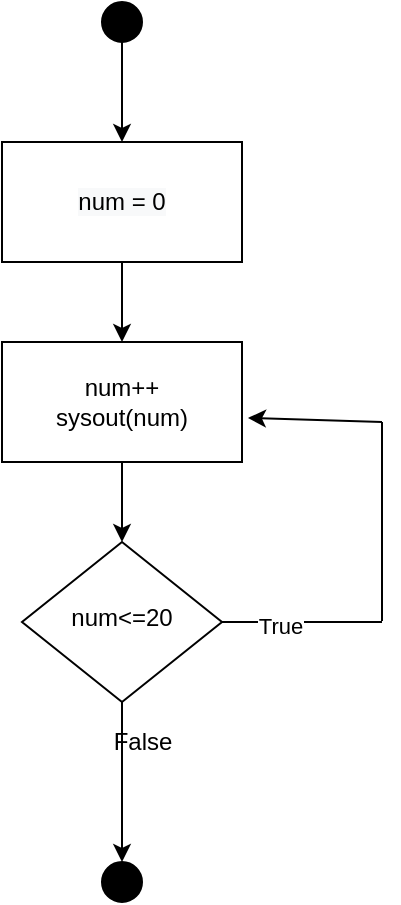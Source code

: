 <mxfile version="20.3.0" type="device"><diagram id="C5RBs43oDa-KdzZeNtuy" name="Page-1"><mxGraphModel dx="862" dy="553" grid="1" gridSize="10" guides="1" tooltips="1" connect="1" arrows="1" fold="1" page="1" pageScale="1" pageWidth="827" pageHeight="1169" math="0" shadow="0"><root><mxCell id="WIyWlLk6GJQsqaUBKTNV-0"/><mxCell id="WIyWlLk6GJQsqaUBKTNV-1" parent="WIyWlLk6GJQsqaUBKTNV-0"/><mxCell id="HJ36IkvKmh-2eW6Wj39j-4" value="" style="edgeStyle=orthogonalEdgeStyle;rounded=0;orthogonalLoop=1;jettySize=auto;html=1;" edge="1" parent="WIyWlLk6GJQsqaUBKTNV-1" source="s_5JLcISqoCM4-Z55uvl-0" target="HJ36IkvKmh-2eW6Wj39j-3"><mxGeometry relative="1" as="geometry"/></mxCell><mxCell id="s_5JLcISqoCM4-Z55uvl-0" value="" style="ellipse;whiteSpace=wrap;html=1;aspect=fixed;fillColor=#000000;" parent="WIyWlLk6GJQsqaUBKTNV-1" vertex="1"><mxGeometry x="210" width="20" height="20" as="geometry"/></mxCell><mxCell id="s_5JLcISqoCM4-Z55uvl-1" value="" style="ellipse;whiteSpace=wrap;html=1;aspect=fixed;fillColor=#000000;" parent="WIyWlLk6GJQsqaUBKTNV-1" vertex="1"><mxGeometry x="210" y="430" width="20" height="20" as="geometry"/></mxCell><mxCell id="HJ36IkvKmh-2eW6Wj39j-5" value="" style="edgeStyle=orthogonalEdgeStyle;rounded=0;orthogonalLoop=1;jettySize=auto;html=1;" edge="1" parent="WIyWlLk6GJQsqaUBKTNV-1" source="HJ36IkvKmh-2eW6Wj39j-3"><mxGeometry relative="1" as="geometry"><mxPoint x="220" y="170" as="targetPoint"/></mxGeometry></mxCell><mxCell id="HJ36IkvKmh-2eW6Wj39j-3" value="&lt;span style=&quot;color: rgb(0, 0, 0); font-family: Helvetica; font-size: 12px; font-style: normal; font-variant-ligatures: normal; font-variant-caps: normal; font-weight: 400; letter-spacing: normal; orphans: 2; text-align: center; text-indent: 0px; text-transform: none; widows: 2; word-spacing: 0px; -webkit-text-stroke-width: 0px; background-color: rgb(248, 249, 250); text-decoration-thickness: initial; text-decoration-style: initial; text-decoration-color: initial; float: none; display: inline !important;&quot;&gt;num = 0&lt;/span&gt;" style="rounded=0;whiteSpace=wrap;html=1;" vertex="1" parent="WIyWlLk6GJQsqaUBKTNV-1"><mxGeometry x="160" y="70" width="120" height="60" as="geometry"/></mxCell><mxCell id="HJ36IkvKmh-2eW6Wj39j-12" value="" style="edgeStyle=orthogonalEdgeStyle;rounded=0;orthogonalLoop=1;jettySize=auto;html=1;" edge="1" parent="WIyWlLk6GJQsqaUBKTNV-1" source="HJ36IkvKmh-2eW6Wj39j-9" target="HJ36IkvKmh-2eW6Wj39j-10"><mxGeometry relative="1" as="geometry"/></mxCell><mxCell id="HJ36IkvKmh-2eW6Wj39j-9" value="num++&lt;br&gt;sysout(num)&lt;br&gt;" style="rounded=0;whiteSpace=wrap;html=1;" vertex="1" parent="WIyWlLk6GJQsqaUBKTNV-1"><mxGeometry x="160" y="170" width="120" height="60" as="geometry"/></mxCell><mxCell id="HJ36IkvKmh-2eW6Wj39j-17" value="" style="edgeStyle=orthogonalEdgeStyle;rounded=0;orthogonalLoop=1;jettySize=auto;html=1;" edge="1" parent="WIyWlLk6GJQsqaUBKTNV-1" source="HJ36IkvKmh-2eW6Wj39j-10" target="s_5JLcISqoCM4-Z55uvl-1"><mxGeometry relative="1" as="geometry"><Array as="points"><mxPoint x="220" y="370"/><mxPoint x="220" y="370"/></Array></mxGeometry></mxCell><mxCell id="HJ36IkvKmh-2eW6Wj39j-10" value="num&amp;lt;=20" style="rhombus;whiteSpace=wrap;html=1;shadow=0;fontFamily=Helvetica;fontSize=12;align=center;strokeWidth=1;spacing=6;spacingTop=-4;" vertex="1" parent="WIyWlLk6GJQsqaUBKTNV-1"><mxGeometry x="170" y="270" width="100" height="80" as="geometry"/></mxCell><mxCell id="HJ36IkvKmh-2eW6Wj39j-13" value="" style="endArrow=none;html=1;rounded=0;exitX=1;exitY=0.5;exitDx=0;exitDy=0;" edge="1" parent="WIyWlLk6GJQsqaUBKTNV-1" source="HJ36IkvKmh-2eW6Wj39j-10"><mxGeometry width="50" height="50" relative="1" as="geometry"><mxPoint x="270" y="320" as="sourcePoint"/><mxPoint x="350" y="310" as="targetPoint"/></mxGeometry></mxCell><mxCell id="HJ36IkvKmh-2eW6Wj39j-16" value="True" style="edgeLabel;html=1;align=center;verticalAlign=middle;resizable=0;points=[];" vertex="1" connectable="0" parent="HJ36IkvKmh-2eW6Wj39j-13"><mxGeometry x="-0.275" y="-2" relative="1" as="geometry"><mxPoint as="offset"/></mxGeometry></mxCell><mxCell id="HJ36IkvKmh-2eW6Wj39j-14" value="" style="endArrow=none;html=1;rounded=0;exitX=1;exitY=0.5;exitDx=0;exitDy=0;" edge="1" parent="WIyWlLk6GJQsqaUBKTNV-1"><mxGeometry width="50" height="50" relative="1" as="geometry"><mxPoint x="350" y="309.5" as="sourcePoint"/><mxPoint x="350" y="210" as="targetPoint"/></mxGeometry></mxCell><mxCell id="HJ36IkvKmh-2eW6Wj39j-15" value="" style="endArrow=classic;html=1;rounded=0;entryX=1.025;entryY=0.633;entryDx=0;entryDy=0;entryPerimeter=0;" edge="1" parent="WIyWlLk6GJQsqaUBKTNV-1" target="HJ36IkvKmh-2eW6Wj39j-9"><mxGeometry width="50" height="50" relative="1" as="geometry"><mxPoint x="350" y="210" as="sourcePoint"/><mxPoint x="400" y="170" as="targetPoint"/></mxGeometry></mxCell><mxCell id="HJ36IkvKmh-2eW6Wj39j-18" value="False" style="text;html=1;align=center;verticalAlign=middle;resizable=0;points=[];autosize=1;strokeColor=none;fillColor=none;" vertex="1" parent="WIyWlLk6GJQsqaUBKTNV-1"><mxGeometry x="205" y="355" width="50" height="30" as="geometry"/></mxCell></root></mxGraphModel></diagram></mxfile>